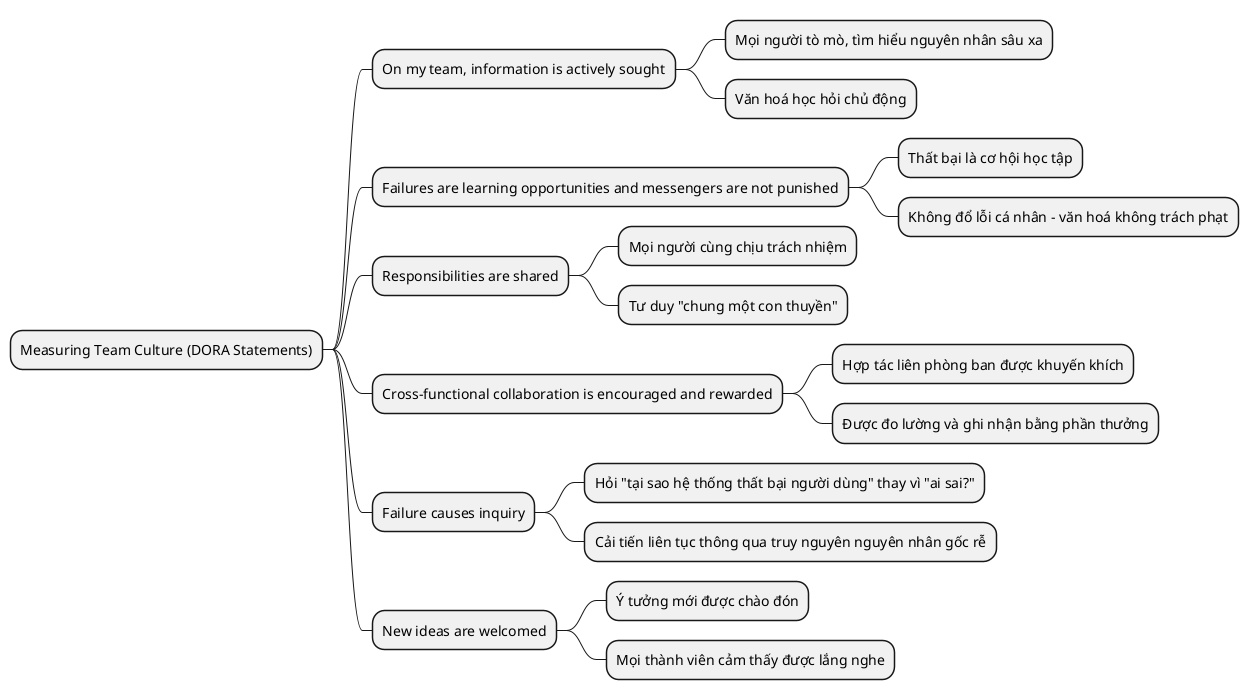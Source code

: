 @startmindmap
* Measuring Team Culture (DORA Statements)
** On my team, information is actively sought
*** Mọi người tò mò, tìm hiểu nguyên nhân sâu xa
*** Văn hoá học hỏi chủ động
** Failures are learning opportunities and messengers are not punished
*** Thất bại là cơ hội học tập
*** Không đổ lỗi cá nhân – văn hoá không trách phạt
** Responsibilities are shared
*** Mọi người cùng chịu trách nhiệm
*** Tư duy "chung một con thuyền"
** Cross-functional collaboration is encouraged and rewarded
*** Hợp tác liên phòng ban được khuyến khích
*** Được đo lường và ghi nhận bằng phần thưởng
** Failure causes inquiry
*** Hỏi "tại sao hệ thống thất bại người dùng" thay vì "ai sai?"
*** Cải tiến liên tục thông qua truy nguyên nguyên nhân gốc rễ
** New ideas are welcomed
*** Ý tưởng mới được chào đón
*** Mọi thành viên cảm thấy được lắng nghe
@endmindmap
